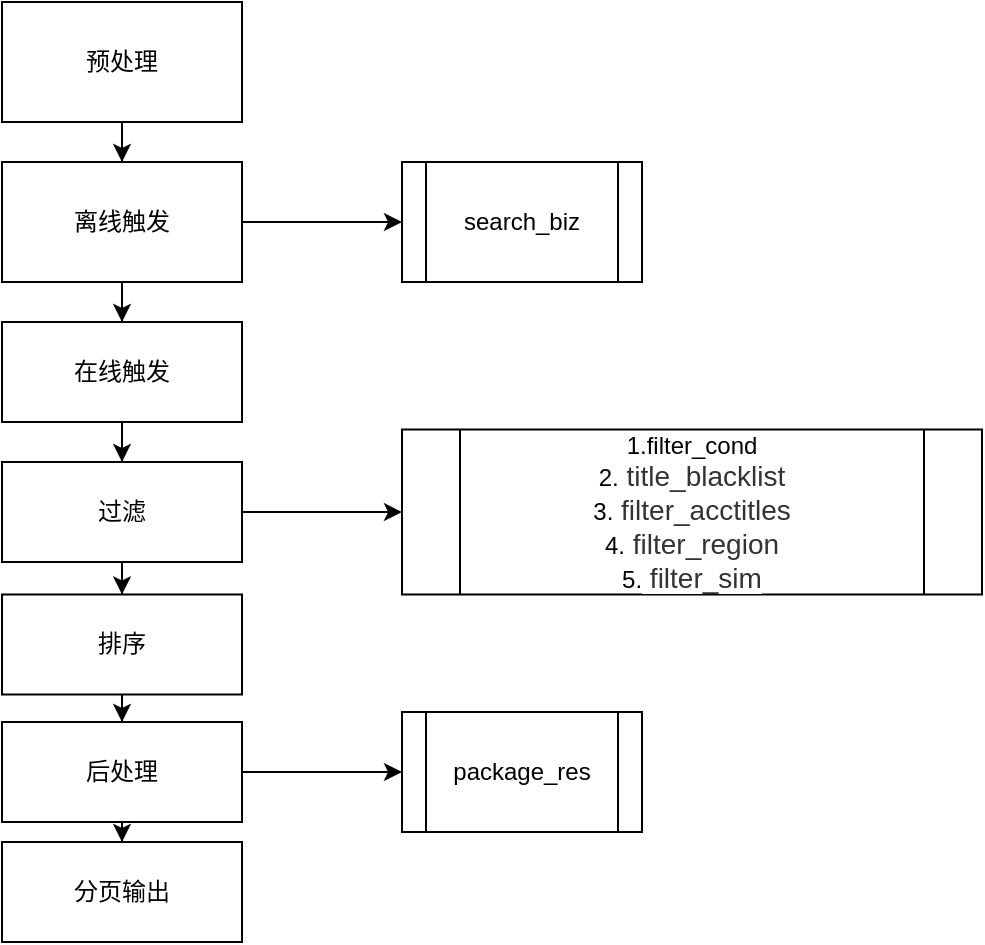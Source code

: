 <mxfile version="16.1.0" type="github">
  <diagram id="DrZSJJ-xVzIKOVdjCrZx" name="Page-1">
    <mxGraphModel dx="856" dy="474" grid="1" gridSize="10" guides="1" tooltips="1" connect="1" arrows="1" fold="1" page="1" pageScale="1" pageWidth="827" pageHeight="1169" math="0" shadow="0">
      <root>
        <mxCell id="0" />
        <mxCell id="1" parent="0" />
        <mxCell id="V6_Sba7n9bD_rrZkqpJI-3" value="" style="edgeStyle=orthogonalEdgeStyle;rounded=0;orthogonalLoop=1;jettySize=auto;html=1;" edge="1" parent="1" source="V6_Sba7n9bD_rrZkqpJI-1" target="V6_Sba7n9bD_rrZkqpJI-2">
          <mxGeometry relative="1" as="geometry" />
        </mxCell>
        <mxCell id="V6_Sba7n9bD_rrZkqpJI-1" value="预处理" style="rounded=0;whiteSpace=wrap;html=1;" vertex="1" parent="1">
          <mxGeometry x="220" y="20" width="120" height="60" as="geometry" />
        </mxCell>
        <mxCell id="V6_Sba7n9bD_rrZkqpJI-5" value="" style="edgeStyle=orthogonalEdgeStyle;rounded=0;orthogonalLoop=1;jettySize=auto;html=1;" edge="1" parent="1" source="V6_Sba7n9bD_rrZkqpJI-2" target="V6_Sba7n9bD_rrZkqpJI-4">
          <mxGeometry relative="1" as="geometry" />
        </mxCell>
        <mxCell id="V6_Sba7n9bD_rrZkqpJI-9" value="" style="edgeStyle=orthogonalEdgeStyle;rounded=0;orthogonalLoop=1;jettySize=auto;html=1;" edge="1" parent="1" source="V6_Sba7n9bD_rrZkqpJI-2" target="V6_Sba7n9bD_rrZkqpJI-8">
          <mxGeometry relative="1" as="geometry" />
        </mxCell>
        <mxCell id="V6_Sba7n9bD_rrZkqpJI-2" value="离线触发" style="rounded=0;whiteSpace=wrap;html=1;" vertex="1" parent="1">
          <mxGeometry x="220" y="100" width="120" height="60" as="geometry" />
        </mxCell>
        <mxCell id="V6_Sba7n9bD_rrZkqpJI-7" value="" style="edgeStyle=orthogonalEdgeStyle;rounded=0;orthogonalLoop=1;jettySize=auto;html=1;" edge="1" parent="1" source="V6_Sba7n9bD_rrZkqpJI-4" target="V6_Sba7n9bD_rrZkqpJI-6">
          <mxGeometry relative="1" as="geometry" />
        </mxCell>
        <mxCell id="V6_Sba7n9bD_rrZkqpJI-4" value="在线触发&lt;br&gt;" style="rounded=0;whiteSpace=wrap;html=1;" vertex="1" parent="1">
          <mxGeometry x="220" y="180" width="120" height="50" as="geometry" />
        </mxCell>
        <mxCell id="V6_Sba7n9bD_rrZkqpJI-11" value="" style="edgeStyle=orthogonalEdgeStyle;rounded=0;orthogonalLoop=1;jettySize=auto;html=1;" edge="1" parent="1" source="V6_Sba7n9bD_rrZkqpJI-6" target="V6_Sba7n9bD_rrZkqpJI-10">
          <mxGeometry relative="1" as="geometry" />
        </mxCell>
        <mxCell id="V6_Sba7n9bD_rrZkqpJI-14" value="" style="edgeStyle=orthogonalEdgeStyle;rounded=0;orthogonalLoop=1;jettySize=auto;html=1;" edge="1" parent="1" source="V6_Sba7n9bD_rrZkqpJI-6" target="V6_Sba7n9bD_rrZkqpJI-13">
          <mxGeometry relative="1" as="geometry" />
        </mxCell>
        <mxCell id="V6_Sba7n9bD_rrZkqpJI-6" value="过滤" style="rounded=0;whiteSpace=wrap;html=1;" vertex="1" parent="1">
          <mxGeometry x="220" y="250" width="120" height="50" as="geometry" />
        </mxCell>
        <mxCell id="V6_Sba7n9bD_rrZkqpJI-8" value="search_biz" style="shape=process;whiteSpace=wrap;html=1;backgroundOutline=1;rounded=0;" vertex="1" parent="1">
          <mxGeometry x="420" y="100" width="120" height="60" as="geometry" />
        </mxCell>
        <mxCell id="V6_Sba7n9bD_rrZkqpJI-10" value="1.filter_cond&lt;br&gt;2.&lt;span style=&quot;color: rgb(51 , 51 , 51) ; font-family: &amp;#34;arial&amp;#34; , sans-serif ; font-size: 14px ; background-color: rgb(255 , 255 , 255)&quot;&gt;&amp;nbsp;title_blacklist&lt;br&gt;&lt;/span&gt;3.&lt;span style=&quot;color: rgb(51 , 51 , 51) ; font-family: &amp;#34;arial&amp;#34; , sans-serif ; font-size: 14px ; background-color: rgb(255 , 255 , 255)&quot;&gt;&amp;nbsp;filter_acctitles&lt;br&gt;&lt;/span&gt;4.&lt;span style=&quot;color: rgb(51 , 51 , 51) ; font-family: &amp;#34;arial&amp;#34; , sans-serif ; font-size: 14px ; background-color: rgb(255 , 255 , 255)&quot;&gt;&amp;nbsp;filter_region&lt;br&gt;&lt;/span&gt;5.&lt;span style=&quot;color: rgb(51 , 51 , 51) ; font-family: &amp;#34;arial&amp;#34; , sans-serif ; font-size: 14px ; background-color: rgb(255 , 255 , 255)&quot;&gt;&amp;nbsp;filter_sim&lt;br&gt;&lt;/span&gt;" style="shape=process;whiteSpace=wrap;html=1;backgroundOutline=1;rounded=0;" vertex="1" parent="1">
          <mxGeometry x="420" y="233.75" width="290" height="82.5" as="geometry" />
        </mxCell>
        <mxCell id="V6_Sba7n9bD_rrZkqpJI-16" value="" style="edgeStyle=orthogonalEdgeStyle;rounded=0;orthogonalLoop=1;jettySize=auto;html=1;" edge="1" parent="1" source="V6_Sba7n9bD_rrZkqpJI-13" target="V6_Sba7n9bD_rrZkqpJI-15">
          <mxGeometry relative="1" as="geometry" />
        </mxCell>
        <mxCell id="V6_Sba7n9bD_rrZkqpJI-13" value="排序" style="rounded=0;whiteSpace=wrap;html=1;" vertex="1" parent="1">
          <mxGeometry x="220" y="316.25" width="120" height="50" as="geometry" />
        </mxCell>
        <mxCell id="V6_Sba7n9bD_rrZkqpJI-18" value="" style="edgeStyle=orthogonalEdgeStyle;rounded=0;orthogonalLoop=1;jettySize=auto;html=1;" edge="1" parent="1" source="V6_Sba7n9bD_rrZkqpJI-15" target="V6_Sba7n9bD_rrZkqpJI-17">
          <mxGeometry relative="1" as="geometry" />
        </mxCell>
        <mxCell id="V6_Sba7n9bD_rrZkqpJI-20" value="" style="edgeStyle=orthogonalEdgeStyle;rounded=0;orthogonalLoop=1;jettySize=auto;html=1;" edge="1" parent="1" source="V6_Sba7n9bD_rrZkqpJI-15" target="V6_Sba7n9bD_rrZkqpJI-19">
          <mxGeometry relative="1" as="geometry" />
        </mxCell>
        <mxCell id="V6_Sba7n9bD_rrZkqpJI-15" value="后处理" style="rounded=0;whiteSpace=wrap;html=1;" vertex="1" parent="1">
          <mxGeometry x="220" y="380" width="120" height="50" as="geometry" />
        </mxCell>
        <mxCell id="V6_Sba7n9bD_rrZkqpJI-17" value="分页输出" style="rounded=0;whiteSpace=wrap;html=1;" vertex="1" parent="1">
          <mxGeometry x="220" y="440" width="120" height="50" as="geometry" />
        </mxCell>
        <mxCell id="V6_Sba7n9bD_rrZkqpJI-19" value="package_res" style="shape=process;whiteSpace=wrap;html=1;backgroundOutline=1;rounded=0;" vertex="1" parent="1">
          <mxGeometry x="420" y="375" width="120" height="60" as="geometry" />
        </mxCell>
      </root>
    </mxGraphModel>
  </diagram>
</mxfile>
